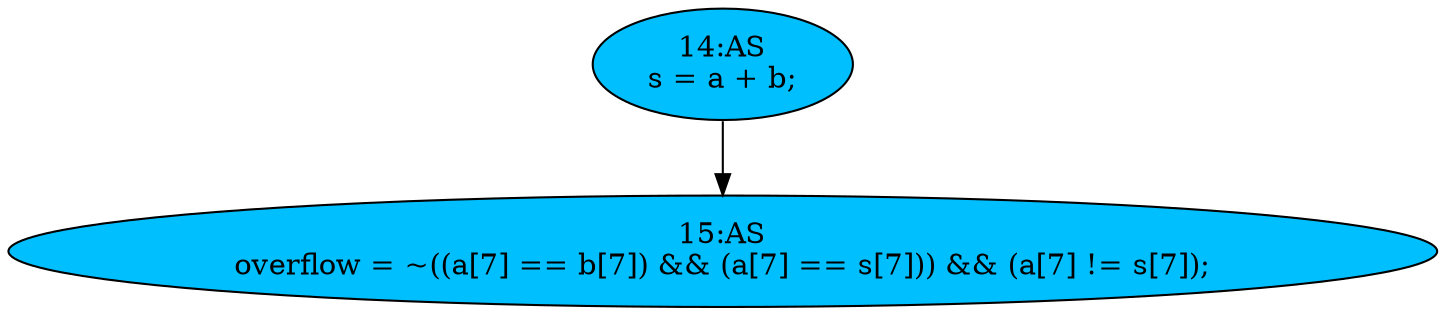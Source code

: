 strict digraph "compose( ,  )" {
	node [label="\N"];
	"14:AS"	[ast="<pyverilog.vparser.ast.Assign object at 0x7f2765656950>",
		def_var="['s']",
		fillcolor=deepskyblue,
		label="14:AS
s = a + b;",
		statements="[]",
		style=filled,
		typ=Assign,
		use_var="['a', 'b']"];
	"15:AS"	[ast="<pyverilog.vparser.ast.Assign object at 0x7f27656b2690>",
		def_var="['overflow']",
		fillcolor=deepskyblue,
		label="15:AS
overflow = ~((a[7] == b[7]) && (a[7] == s[7])) && (a[7] != s[7]);",
		statements="[]",
		style=filled,
		typ=Assign,
		use_var="['a', 'b', 'a', 's', 'a', 's']"];
	"14:AS" -> "15:AS";
}
